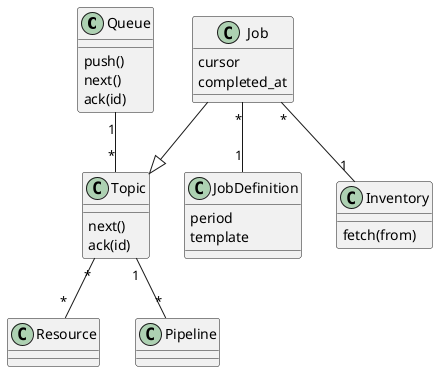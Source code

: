 @startuml
class Queue {
  push()
  next()
  ack(id)
}

class JobDefinition {
  period
  template
}

class Job {
  cursor
  completed_at
}

class Inventory {
  fetch(from)
}

class Resource {
}

class Topic {
  next()
  ack(id)
}

class Pipeline {
}

Job --|> Topic

Queue "1" -- "*" Topic
Topic "1" -- "*" Pipeline
Topic "*" -- "*" Resource
Job "*" -- "1" Inventory
Job "*" -- "1" JobDefinition
@enduml
